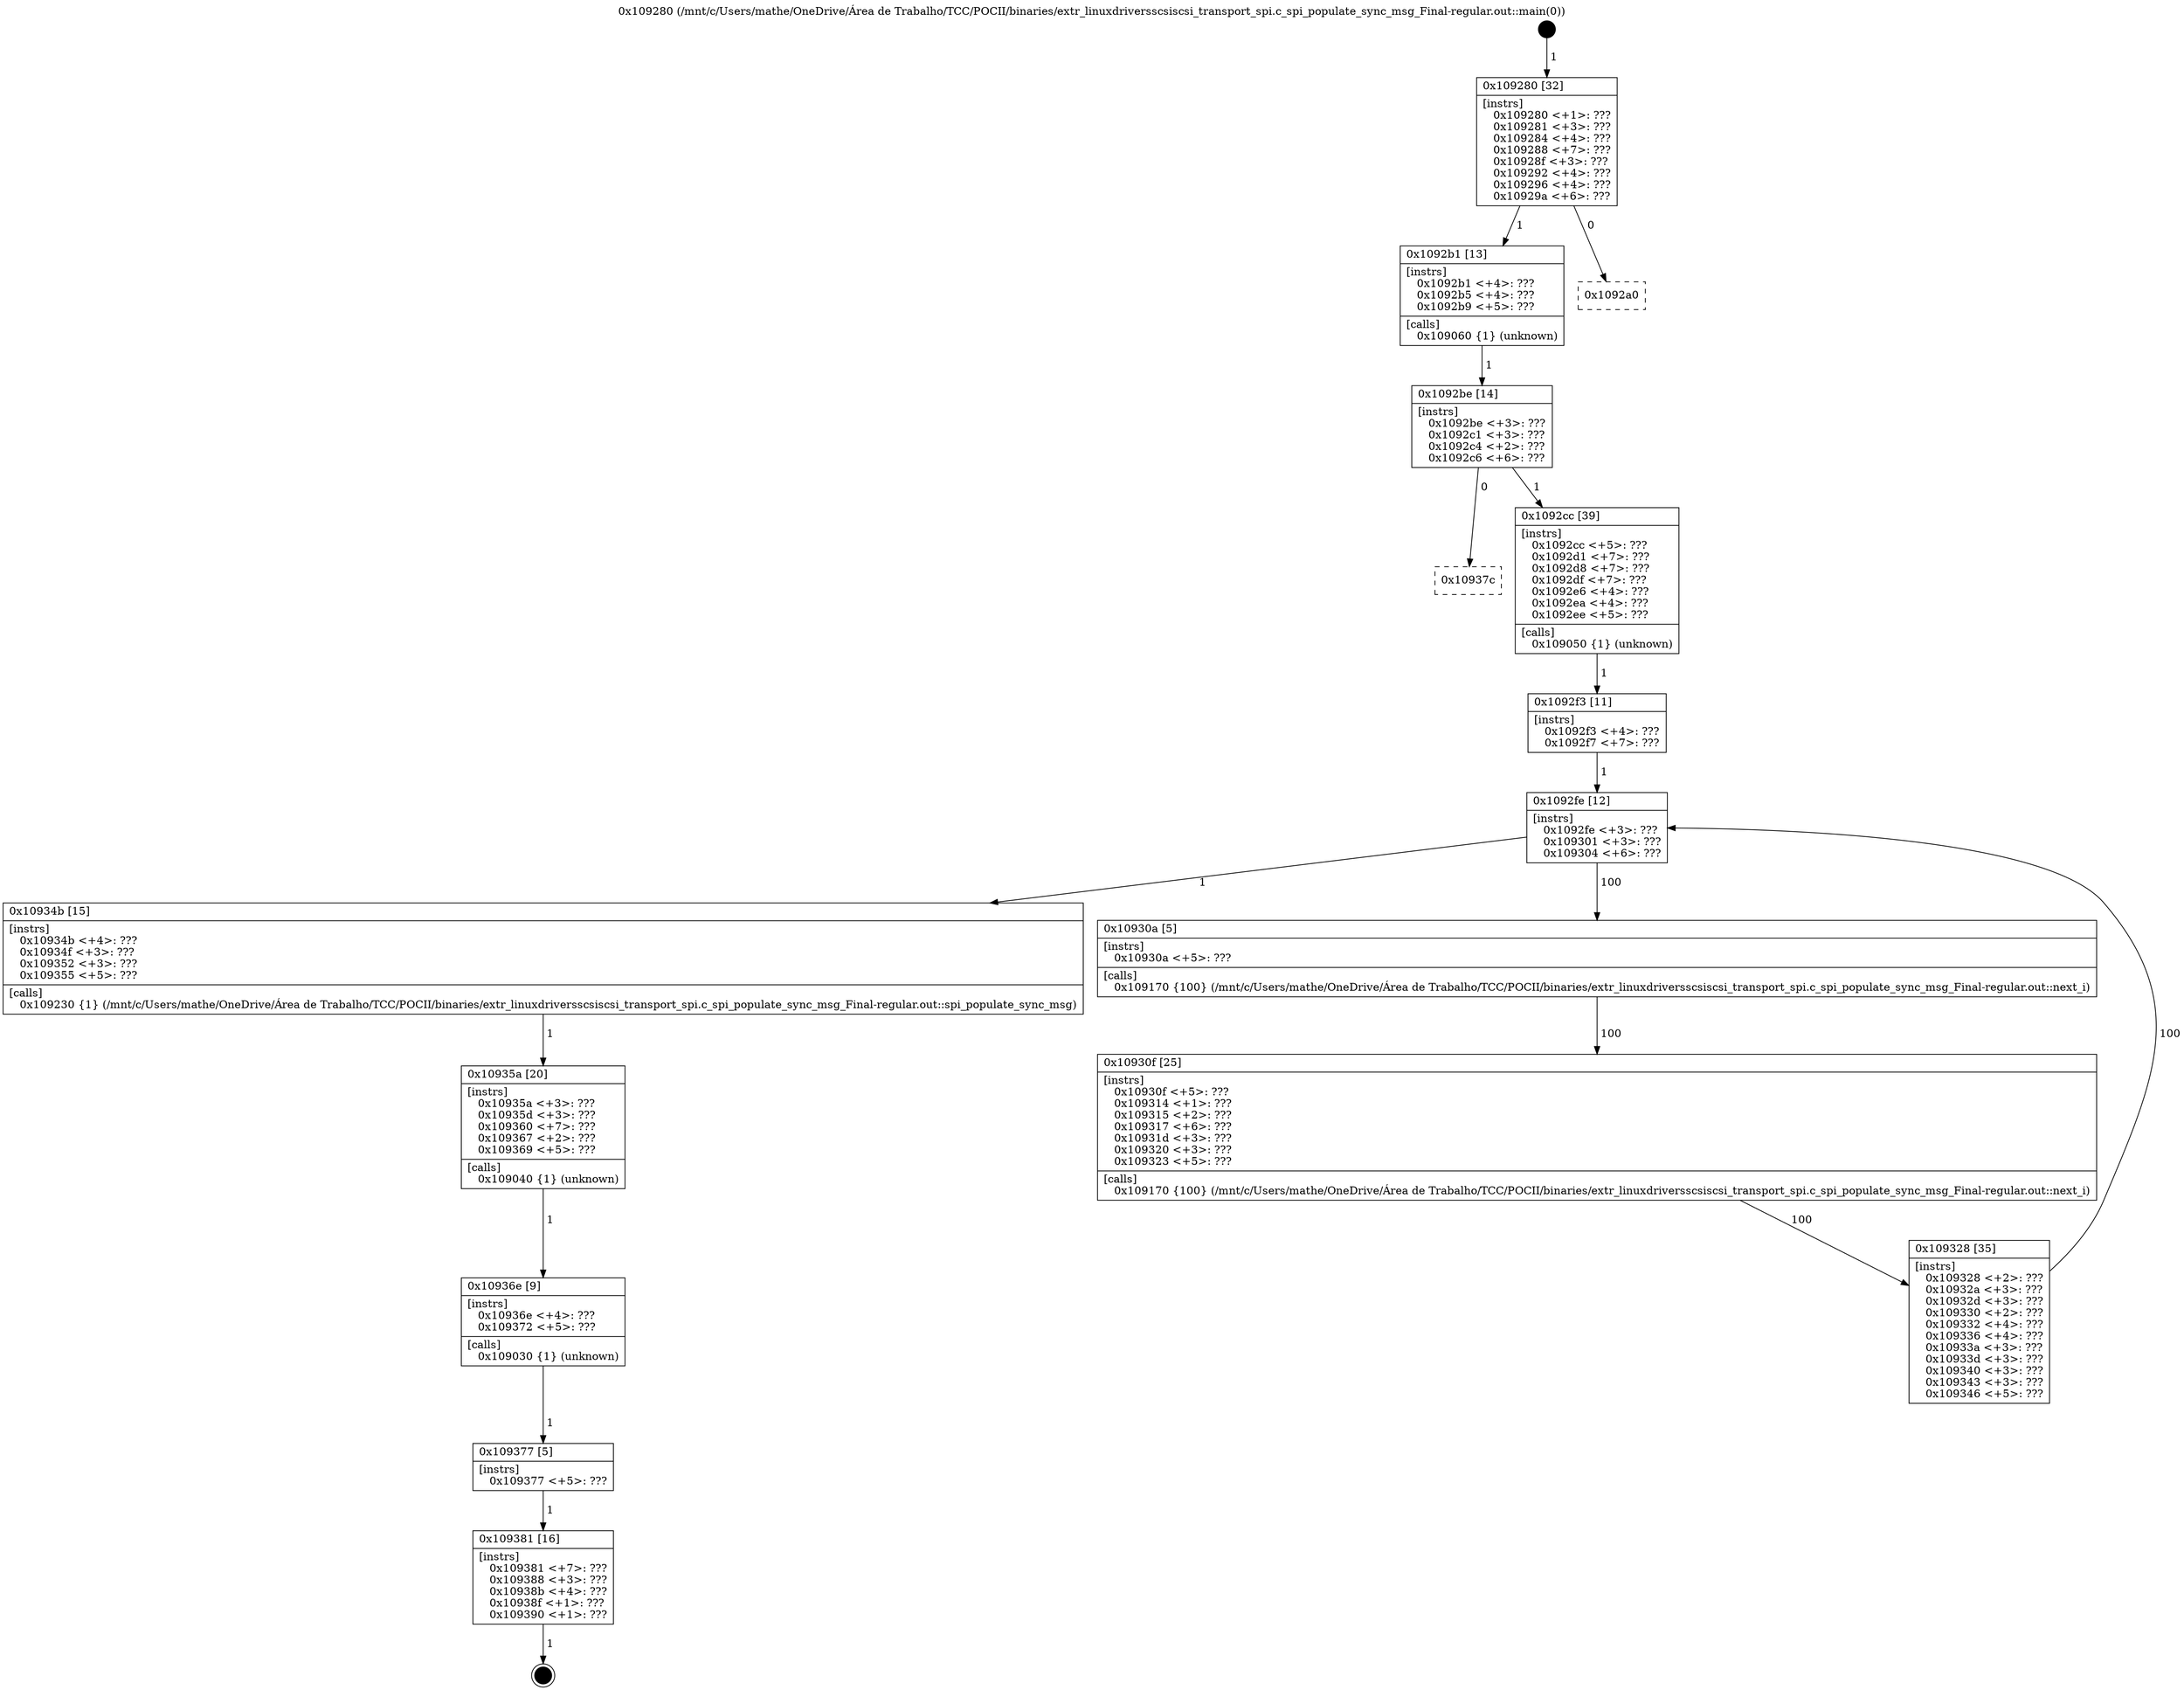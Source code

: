 digraph "0x109280" {
  label = "0x109280 (/mnt/c/Users/mathe/OneDrive/Área de Trabalho/TCC/POCII/binaries/extr_linuxdriversscsiscsi_transport_spi.c_spi_populate_sync_msg_Final-regular.out::main(0))"
  labelloc = "t"
  node[shape=record]

  Entry [label="",width=0.3,height=0.3,shape=circle,fillcolor=black,style=filled]
  "0x109280" [label="{
     0x109280 [32]\l
     | [instrs]\l
     &nbsp;&nbsp;0x109280 \<+1\>: ???\l
     &nbsp;&nbsp;0x109281 \<+3\>: ???\l
     &nbsp;&nbsp;0x109284 \<+4\>: ???\l
     &nbsp;&nbsp;0x109288 \<+7\>: ???\l
     &nbsp;&nbsp;0x10928f \<+3\>: ???\l
     &nbsp;&nbsp;0x109292 \<+4\>: ???\l
     &nbsp;&nbsp;0x109296 \<+4\>: ???\l
     &nbsp;&nbsp;0x10929a \<+6\>: ???\l
  }"]
  "0x1092b1" [label="{
     0x1092b1 [13]\l
     | [instrs]\l
     &nbsp;&nbsp;0x1092b1 \<+4\>: ???\l
     &nbsp;&nbsp;0x1092b5 \<+4\>: ???\l
     &nbsp;&nbsp;0x1092b9 \<+5\>: ???\l
     | [calls]\l
     &nbsp;&nbsp;0x109060 \{1\} (unknown)\l
  }"]
  "0x1092a0" [label="{
     0x1092a0\l
  }", style=dashed]
  "0x1092be" [label="{
     0x1092be [14]\l
     | [instrs]\l
     &nbsp;&nbsp;0x1092be \<+3\>: ???\l
     &nbsp;&nbsp;0x1092c1 \<+3\>: ???\l
     &nbsp;&nbsp;0x1092c4 \<+2\>: ???\l
     &nbsp;&nbsp;0x1092c6 \<+6\>: ???\l
  }"]
  "0x10937c" [label="{
     0x10937c\l
  }", style=dashed]
  "0x1092cc" [label="{
     0x1092cc [39]\l
     | [instrs]\l
     &nbsp;&nbsp;0x1092cc \<+5\>: ???\l
     &nbsp;&nbsp;0x1092d1 \<+7\>: ???\l
     &nbsp;&nbsp;0x1092d8 \<+7\>: ???\l
     &nbsp;&nbsp;0x1092df \<+7\>: ???\l
     &nbsp;&nbsp;0x1092e6 \<+4\>: ???\l
     &nbsp;&nbsp;0x1092ea \<+4\>: ???\l
     &nbsp;&nbsp;0x1092ee \<+5\>: ???\l
     | [calls]\l
     &nbsp;&nbsp;0x109050 \{1\} (unknown)\l
  }"]
  Exit [label="",width=0.3,height=0.3,shape=circle,fillcolor=black,style=filled,peripheries=2]
  "0x1092fe" [label="{
     0x1092fe [12]\l
     | [instrs]\l
     &nbsp;&nbsp;0x1092fe \<+3\>: ???\l
     &nbsp;&nbsp;0x109301 \<+3\>: ???\l
     &nbsp;&nbsp;0x109304 \<+6\>: ???\l
  }"]
  "0x10934b" [label="{
     0x10934b [15]\l
     | [instrs]\l
     &nbsp;&nbsp;0x10934b \<+4\>: ???\l
     &nbsp;&nbsp;0x10934f \<+3\>: ???\l
     &nbsp;&nbsp;0x109352 \<+3\>: ???\l
     &nbsp;&nbsp;0x109355 \<+5\>: ???\l
     | [calls]\l
     &nbsp;&nbsp;0x109230 \{1\} (/mnt/c/Users/mathe/OneDrive/Área de Trabalho/TCC/POCII/binaries/extr_linuxdriversscsiscsi_transport_spi.c_spi_populate_sync_msg_Final-regular.out::spi_populate_sync_msg)\l
  }"]
  "0x10930a" [label="{
     0x10930a [5]\l
     | [instrs]\l
     &nbsp;&nbsp;0x10930a \<+5\>: ???\l
     | [calls]\l
     &nbsp;&nbsp;0x109170 \{100\} (/mnt/c/Users/mathe/OneDrive/Área de Trabalho/TCC/POCII/binaries/extr_linuxdriversscsiscsi_transport_spi.c_spi_populate_sync_msg_Final-regular.out::next_i)\l
  }"]
  "0x10930f" [label="{
     0x10930f [25]\l
     | [instrs]\l
     &nbsp;&nbsp;0x10930f \<+5\>: ???\l
     &nbsp;&nbsp;0x109314 \<+1\>: ???\l
     &nbsp;&nbsp;0x109315 \<+2\>: ???\l
     &nbsp;&nbsp;0x109317 \<+6\>: ???\l
     &nbsp;&nbsp;0x10931d \<+3\>: ???\l
     &nbsp;&nbsp;0x109320 \<+3\>: ???\l
     &nbsp;&nbsp;0x109323 \<+5\>: ???\l
     | [calls]\l
     &nbsp;&nbsp;0x109170 \{100\} (/mnt/c/Users/mathe/OneDrive/Área de Trabalho/TCC/POCII/binaries/extr_linuxdriversscsiscsi_transport_spi.c_spi_populate_sync_msg_Final-regular.out::next_i)\l
  }"]
  "0x109328" [label="{
     0x109328 [35]\l
     | [instrs]\l
     &nbsp;&nbsp;0x109328 \<+2\>: ???\l
     &nbsp;&nbsp;0x10932a \<+3\>: ???\l
     &nbsp;&nbsp;0x10932d \<+3\>: ???\l
     &nbsp;&nbsp;0x109330 \<+2\>: ???\l
     &nbsp;&nbsp;0x109332 \<+4\>: ???\l
     &nbsp;&nbsp;0x109336 \<+4\>: ???\l
     &nbsp;&nbsp;0x10933a \<+3\>: ???\l
     &nbsp;&nbsp;0x10933d \<+3\>: ???\l
     &nbsp;&nbsp;0x109340 \<+3\>: ???\l
     &nbsp;&nbsp;0x109343 \<+3\>: ???\l
     &nbsp;&nbsp;0x109346 \<+5\>: ???\l
  }"]
  "0x1092f3" [label="{
     0x1092f3 [11]\l
     | [instrs]\l
     &nbsp;&nbsp;0x1092f3 \<+4\>: ???\l
     &nbsp;&nbsp;0x1092f7 \<+7\>: ???\l
  }"]
  "0x10935a" [label="{
     0x10935a [20]\l
     | [instrs]\l
     &nbsp;&nbsp;0x10935a \<+3\>: ???\l
     &nbsp;&nbsp;0x10935d \<+3\>: ???\l
     &nbsp;&nbsp;0x109360 \<+7\>: ???\l
     &nbsp;&nbsp;0x109367 \<+2\>: ???\l
     &nbsp;&nbsp;0x109369 \<+5\>: ???\l
     | [calls]\l
     &nbsp;&nbsp;0x109040 \{1\} (unknown)\l
  }"]
  "0x10936e" [label="{
     0x10936e [9]\l
     | [instrs]\l
     &nbsp;&nbsp;0x10936e \<+4\>: ???\l
     &nbsp;&nbsp;0x109372 \<+5\>: ???\l
     | [calls]\l
     &nbsp;&nbsp;0x109030 \{1\} (unknown)\l
  }"]
  "0x109377" [label="{
     0x109377 [5]\l
     | [instrs]\l
     &nbsp;&nbsp;0x109377 \<+5\>: ???\l
  }"]
  "0x109381" [label="{
     0x109381 [16]\l
     | [instrs]\l
     &nbsp;&nbsp;0x109381 \<+7\>: ???\l
     &nbsp;&nbsp;0x109388 \<+3\>: ???\l
     &nbsp;&nbsp;0x10938b \<+4\>: ???\l
     &nbsp;&nbsp;0x10938f \<+1\>: ???\l
     &nbsp;&nbsp;0x109390 \<+1\>: ???\l
  }"]
  Entry -> "0x109280" [label=" 1"]
  "0x109280" -> "0x1092b1" [label=" 1"]
  "0x109280" -> "0x1092a0" [label=" 0"]
  "0x1092b1" -> "0x1092be" [label=" 1"]
  "0x1092be" -> "0x10937c" [label=" 0"]
  "0x1092be" -> "0x1092cc" [label=" 1"]
  "0x109381" -> Exit [label=" 1"]
  "0x1092cc" -> "0x1092f3" [label=" 1"]
  "0x1092fe" -> "0x10934b" [label=" 1"]
  "0x1092fe" -> "0x10930a" [label=" 100"]
  "0x10930a" -> "0x10930f" [label=" 100"]
  "0x10930f" -> "0x109328" [label=" 100"]
  "0x1092f3" -> "0x1092fe" [label=" 1"]
  "0x109328" -> "0x1092fe" [label=" 100"]
  "0x10934b" -> "0x10935a" [label=" 1"]
  "0x10935a" -> "0x10936e" [label=" 1"]
  "0x10936e" -> "0x109377" [label=" 1"]
  "0x109377" -> "0x109381" [label=" 1"]
}
